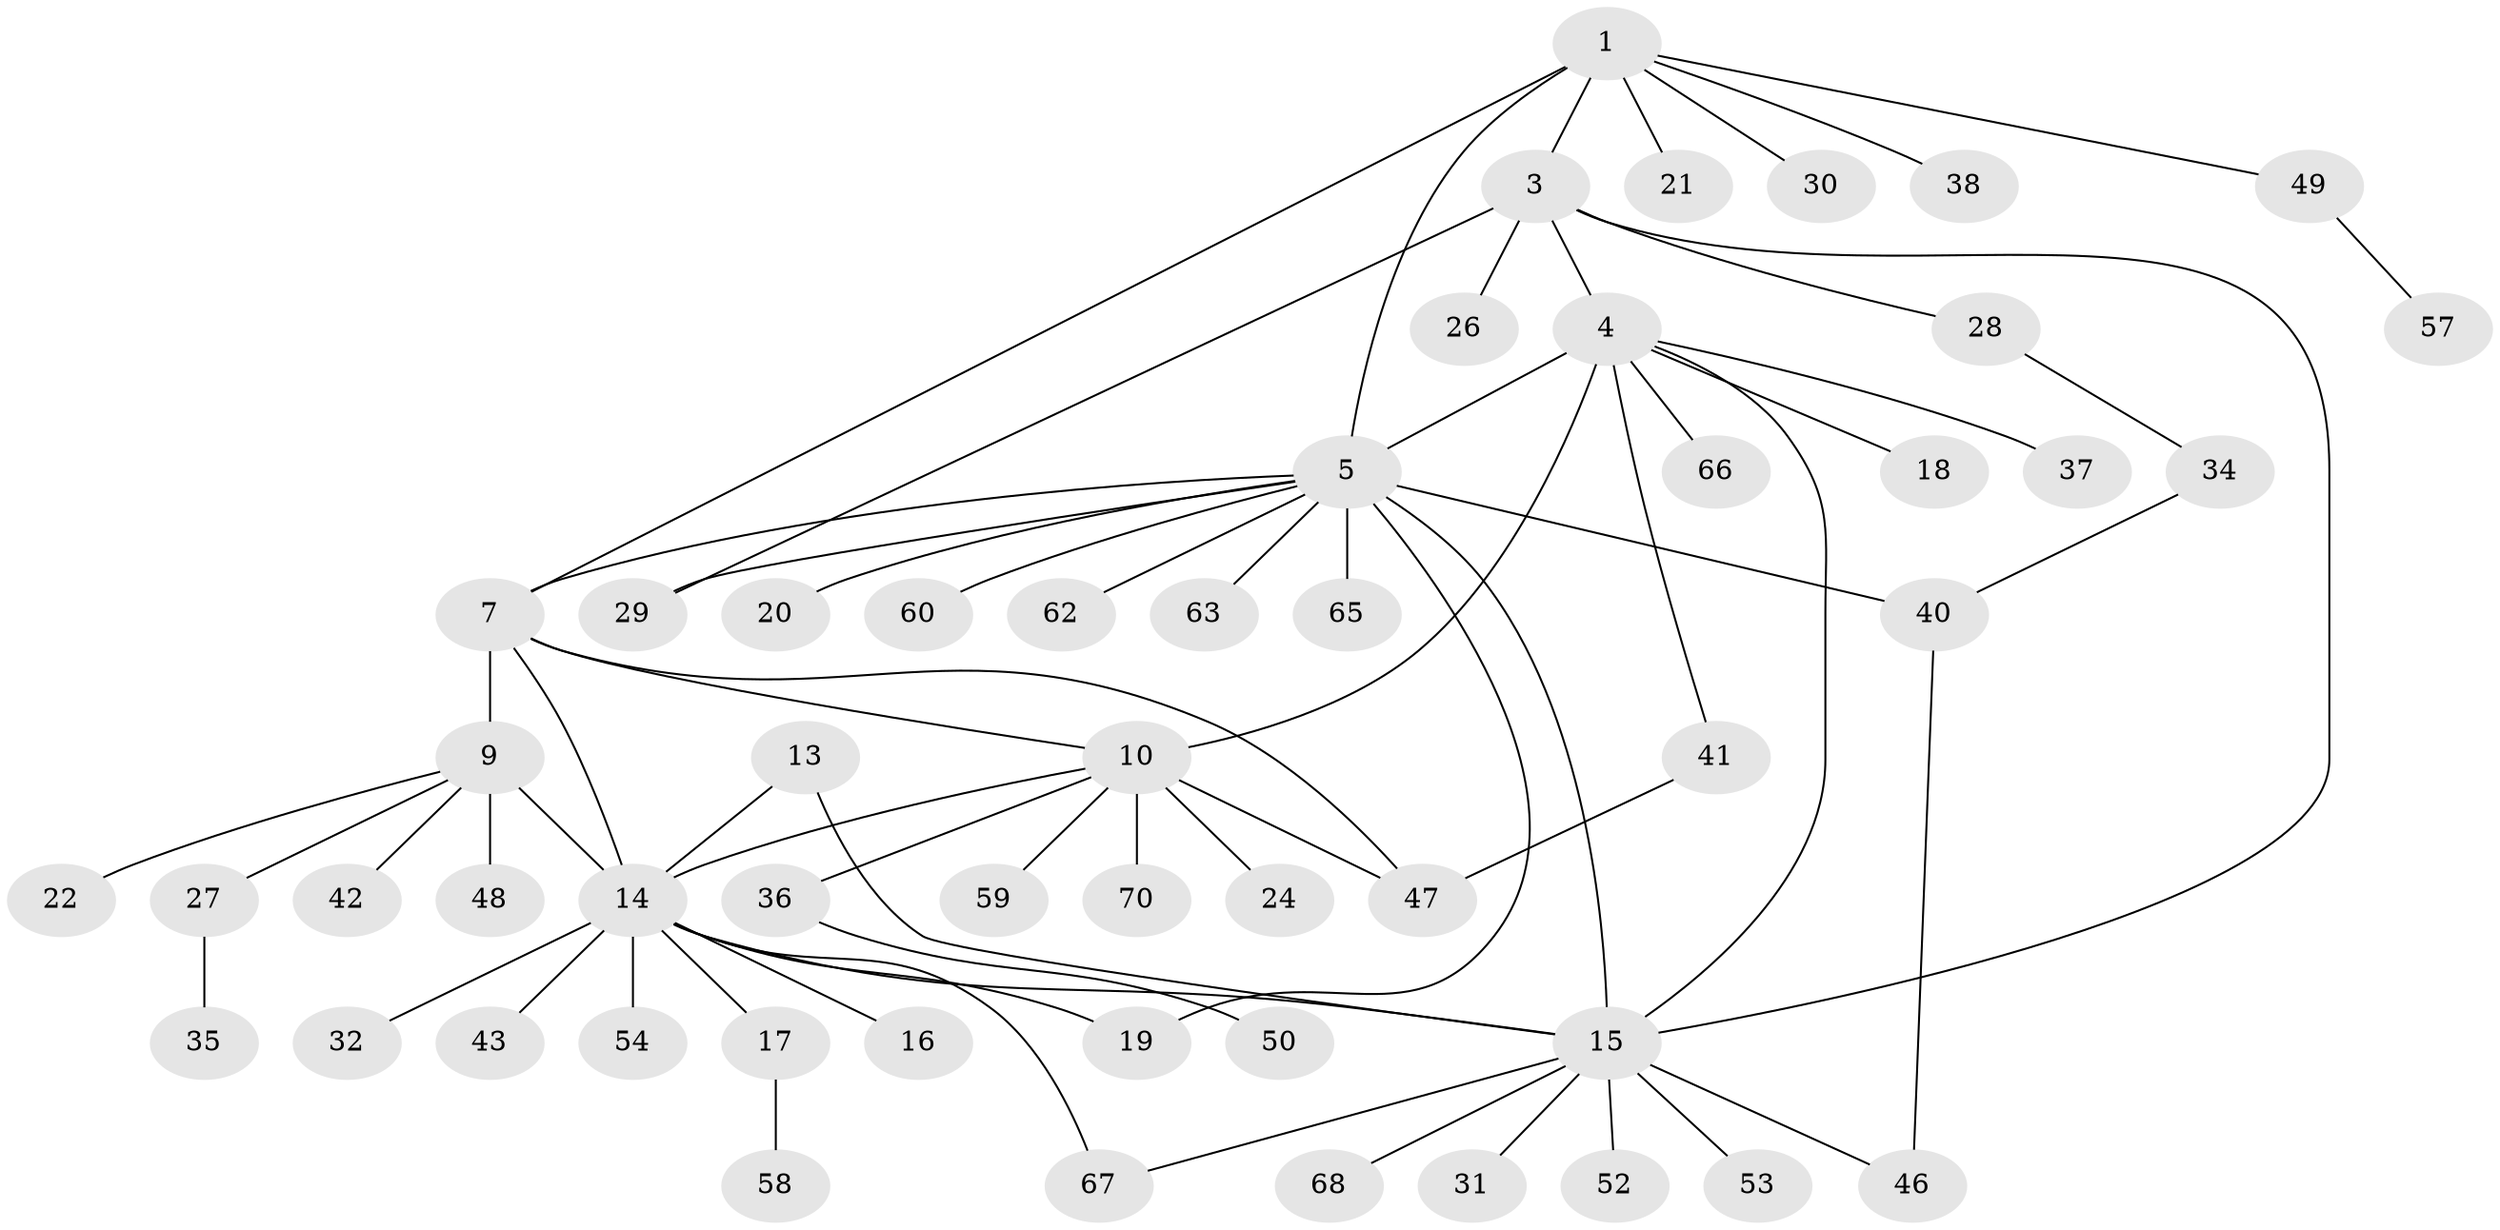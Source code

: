 // Generated by graph-tools (version 1.1) at 2025/24/03/03/25 07:24:12]
// undirected, 53 vertices, 68 edges
graph export_dot {
graph [start="1"]
  node [color=gray90,style=filled];
  1 [super="+2"];
  3 [super="+23"];
  4 [super="+12"];
  5 [super="+6"];
  7 [super="+8"];
  9 [super="+25"];
  10 [super="+11"];
  13 [super="+45"];
  14 [super="+55"];
  15 [super="+39"];
  16;
  17 [super="+51"];
  18 [super="+69"];
  19;
  20;
  21;
  22;
  24;
  26;
  27 [super="+33"];
  28;
  29;
  30;
  31;
  32;
  34 [super="+56"];
  35;
  36 [super="+44"];
  37;
  38;
  40;
  41;
  42;
  43;
  46 [super="+64"];
  47 [super="+61"];
  48;
  49;
  50;
  52;
  53;
  54;
  57;
  58;
  59;
  60;
  62;
  63;
  65;
  66;
  67;
  68;
  70;
  1 -- 3 [weight=2];
  1 -- 21;
  1 -- 38;
  1 -- 49;
  1 -- 5;
  1 -- 30;
  1 -- 7;
  3 -- 15;
  3 -- 26;
  3 -- 28;
  3 -- 29;
  3 -- 4;
  4 -- 5 [weight=2];
  4 -- 15;
  4 -- 18;
  4 -- 41;
  4 -- 66;
  4 -- 10 [weight=2];
  4 -- 37;
  5 -- 19;
  5 -- 40;
  5 -- 63;
  5 -- 65;
  5 -- 15;
  5 -- 20;
  5 -- 60;
  5 -- 29;
  5 -- 62;
  5 -- 7;
  7 -- 9 [weight=2];
  7 -- 10;
  7 -- 14;
  7 -- 47;
  9 -- 22;
  9 -- 27;
  9 -- 48;
  9 -- 42;
  9 -- 14;
  10 -- 70;
  10 -- 36;
  10 -- 24;
  10 -- 59;
  10 -- 14;
  10 -- 47;
  13 -- 14;
  13 -- 15;
  14 -- 15;
  14 -- 16;
  14 -- 17;
  14 -- 19;
  14 -- 32;
  14 -- 43;
  14 -- 54;
  14 -- 67;
  15 -- 31;
  15 -- 46;
  15 -- 52;
  15 -- 53;
  15 -- 67;
  15 -- 68;
  17 -- 58;
  27 -- 35;
  28 -- 34;
  34 -- 40;
  36 -- 50;
  40 -- 46;
  41 -- 47;
  49 -- 57;
}
